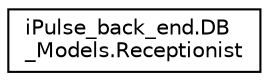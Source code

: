 digraph "Graphical Class Hierarchy"
{
 // LATEX_PDF_SIZE
  edge [fontname="Helvetica",fontsize="10",labelfontname="Helvetica",labelfontsize="10"];
  node [fontname="Helvetica",fontsize="10",shape=record];
  rankdir="LR";
  Node0 [label="iPulse_back_end.DB\l_Models.Receptionist",height=0.2,width=0.4,color="black", fillcolor="white", style="filled",URL="$classiPulse__back__end_1_1DB__Models_1_1Receptionist.html",tooltip=" "];
}
